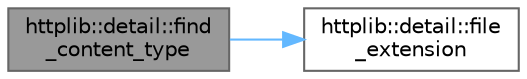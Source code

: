 digraph "httplib::detail::find_content_type"
{
 // LATEX_PDF_SIZE
  bgcolor="transparent";
  edge [fontname=Helvetica,fontsize=10,labelfontname=Helvetica,labelfontsize=10];
  node [fontname=Helvetica,fontsize=10,shape=box,height=0.2,width=0.4];
  rankdir="LR";
  Node1 [id="Node000001",label="httplib::detail::find\l_content_type",height=0.2,width=0.4,color="gray40", fillcolor="grey60", style="filled", fontcolor="black",tooltip=" "];
  Node1 -> Node2 [id="edge2_Node000001_Node000002",color="steelblue1",style="solid",tooltip=" "];
  Node2 [id="Node000002",label="httplib::detail::file\l_extension",height=0.2,width=0.4,color="grey40", fillcolor="white", style="filled",URL="$namespacehttplib_1_1detail.html#a810a6c09469427bb1729f084db0d92d3",tooltip=" "];
}
